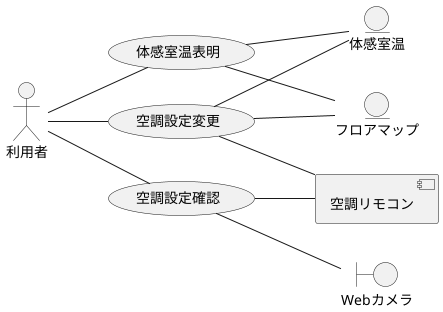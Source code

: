 @startuml
left to right direction

actor 利用者
usecase 体感室温表明
usecase 空調設定変更
entity 体感室温
entity フロアマップ
component 空調リモコン
usecase 空調設定確認
boundary Webカメラ

利用者 -- 体感室温表明
体感室温表明 -- 体感室温
体感室温表明 -- フロアマップ
利用者 -- 空調設定確認
利用者 -- 空調設定変更
空調設定変更 -- フロアマップ
空調設定変更 -- 体感室温
空調設定変更 -- 空調リモコン
空調設定確認 -- 空調リモコン
空調設定確認 -- Webカメラ

@enduml